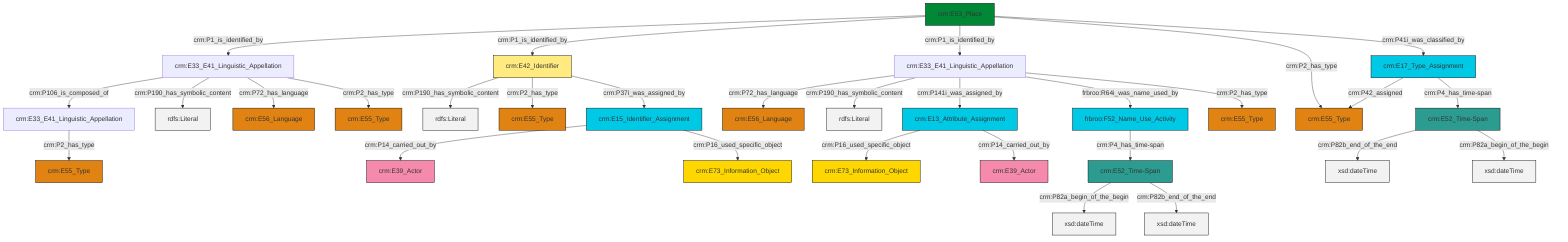 graph TD
classDef Literal fill:#f2f2f2,stroke:#000000;
classDef CRM_Entity fill:#FFFFFF,stroke:#000000;
classDef Temporal_Entity fill:#00C9E6, stroke:#000000;
classDef Type fill:#E18312, stroke:#000000;
classDef Time-Span fill:#2C9C91, stroke:#000000;
classDef Appellation fill:#FFEB7F, stroke:#000000;
classDef Place fill:#008836, stroke:#000000;
classDef Persistent_Item fill:#B266B2, stroke:#000000;
classDef Conceptual_Object fill:#FFD700, stroke:#000000;
classDef Physical_Thing fill:#D2B48C, stroke:#000000;
classDef Actor fill:#f58aad, stroke:#000000;
classDef PC_Classes fill:#4ce600, stroke:#000000;
classDef Multi fill:#cccccc,stroke:#000000;

0["crm:E13_Attribute_Assignment"]:::Temporal_Entity -->|crm:P16_used_specific_object| 1["crm:E73_Information_Object"]:::Conceptual_Object
2["crm:E33_E41_Linguistic_Appellation"]:::Default -->|crm:P72_has_language| 3["crm:E56_Language"]:::Type
4["crm:E42_Identifier"]:::Appellation -->|crm:P190_has_symbolic_content| 5[rdfs:Literal]:::Literal
6["crm:E17_Type_Assignment"]:::Temporal_Entity -->|crm:P42_assigned| 7["crm:E55_Type"]:::Type
8["crm:E52_Time-Span"]:::Time-Span -->|crm:P82b_end_of_the_end| 9[xsd:dateTime]:::Literal
12["crm:E15_Identifier_Assignment"]:::Temporal_Entity -->|crm:P14_carried_out_by| 13["crm:E39_Actor"]:::Actor
14["frbroo:F52_Name_Use_Activity"]:::Temporal_Entity -->|crm:P4_has_time-span| 15["crm:E52_Time-Span"]:::Time-Span
15["crm:E52_Time-Span"]:::Time-Span -->|crm:P82a_begin_of_the_begin| 16[xsd:dateTime]:::Literal
2["crm:E33_E41_Linguistic_Appellation"]:::Default -->|crm:P190_has_symbolic_content| 17[rdfs:Literal]:::Literal
6["crm:E17_Type_Assignment"]:::Temporal_Entity -->|crm:P4_has_time-span| 8["crm:E52_Time-Span"]:::Time-Span
4["crm:E42_Identifier"]:::Appellation -->|crm:P2_has_type| 10["crm:E55_Type"]:::Type
4["crm:E42_Identifier"]:::Appellation -->|crm:P37i_was_assigned_by| 12["crm:E15_Identifier_Assignment"]:::Temporal_Entity
34["crm:E33_E41_Linguistic_Appellation"]:::Default -->|crm:P106_is_composed_of| 29["crm:E33_E41_Linguistic_Appellation"]:::Default
39["crm:E53_Place"]:::Place -->|crm:P1_is_identified_by| 34["crm:E33_E41_Linguistic_Appellation"]:::Default
2["crm:E33_E41_Linguistic_Appellation"]:::Default -->|crm:P141i_was_assigned_by| 0["crm:E13_Attribute_Assignment"]:::Temporal_Entity
2["crm:E33_E41_Linguistic_Appellation"]:::Default -->|frbroo:R64i_was_name_used_by| 14["frbroo:F52_Name_Use_Activity"]:::Temporal_Entity
39["crm:E53_Place"]:::Place -->|crm:P1_is_identified_by| 4["crm:E42_Identifier"]:::Appellation
34["crm:E33_E41_Linguistic_Appellation"]:::Default -->|crm:P190_has_symbolic_content| 46[rdfs:Literal]:::Literal
12["crm:E15_Identifier_Assignment"]:::Temporal_Entity -->|crm:P16_used_specific_object| 36["crm:E73_Information_Object"]:::Conceptual_Object
29["crm:E33_E41_Linguistic_Appellation"]:::Default -->|crm:P2_has_type| 25["crm:E55_Type"]:::Type
2["crm:E33_E41_Linguistic_Appellation"]:::Default -->|crm:P2_has_type| 43["crm:E55_Type"]:::Type
34["crm:E33_E41_Linguistic_Appellation"]:::Default -->|crm:P72_has_language| 40["crm:E56_Language"]:::Type
39["crm:E53_Place"]:::Place -->|crm:P1_is_identified_by| 2["crm:E33_E41_Linguistic_Appellation"]:::Default
8["crm:E52_Time-Span"]:::Time-Span -->|crm:P82a_begin_of_the_begin| 48[xsd:dateTime]:::Literal
39["crm:E53_Place"]:::Place -->|crm:P2_has_type| 7["crm:E55_Type"]:::Type
39["crm:E53_Place"]:::Place -->|crm:P41i_was_classified_by| 6["crm:E17_Type_Assignment"]:::Temporal_Entity
0["crm:E13_Attribute_Assignment"]:::Temporal_Entity -->|crm:P14_carried_out_by| 32["crm:E39_Actor"]:::Actor
34["crm:E33_E41_Linguistic_Appellation"]:::Default -->|crm:P2_has_type| 22["crm:E55_Type"]:::Type
15["crm:E52_Time-Span"]:::Time-Span -->|crm:P82b_end_of_the_end| 52[xsd:dateTime]:::Literal